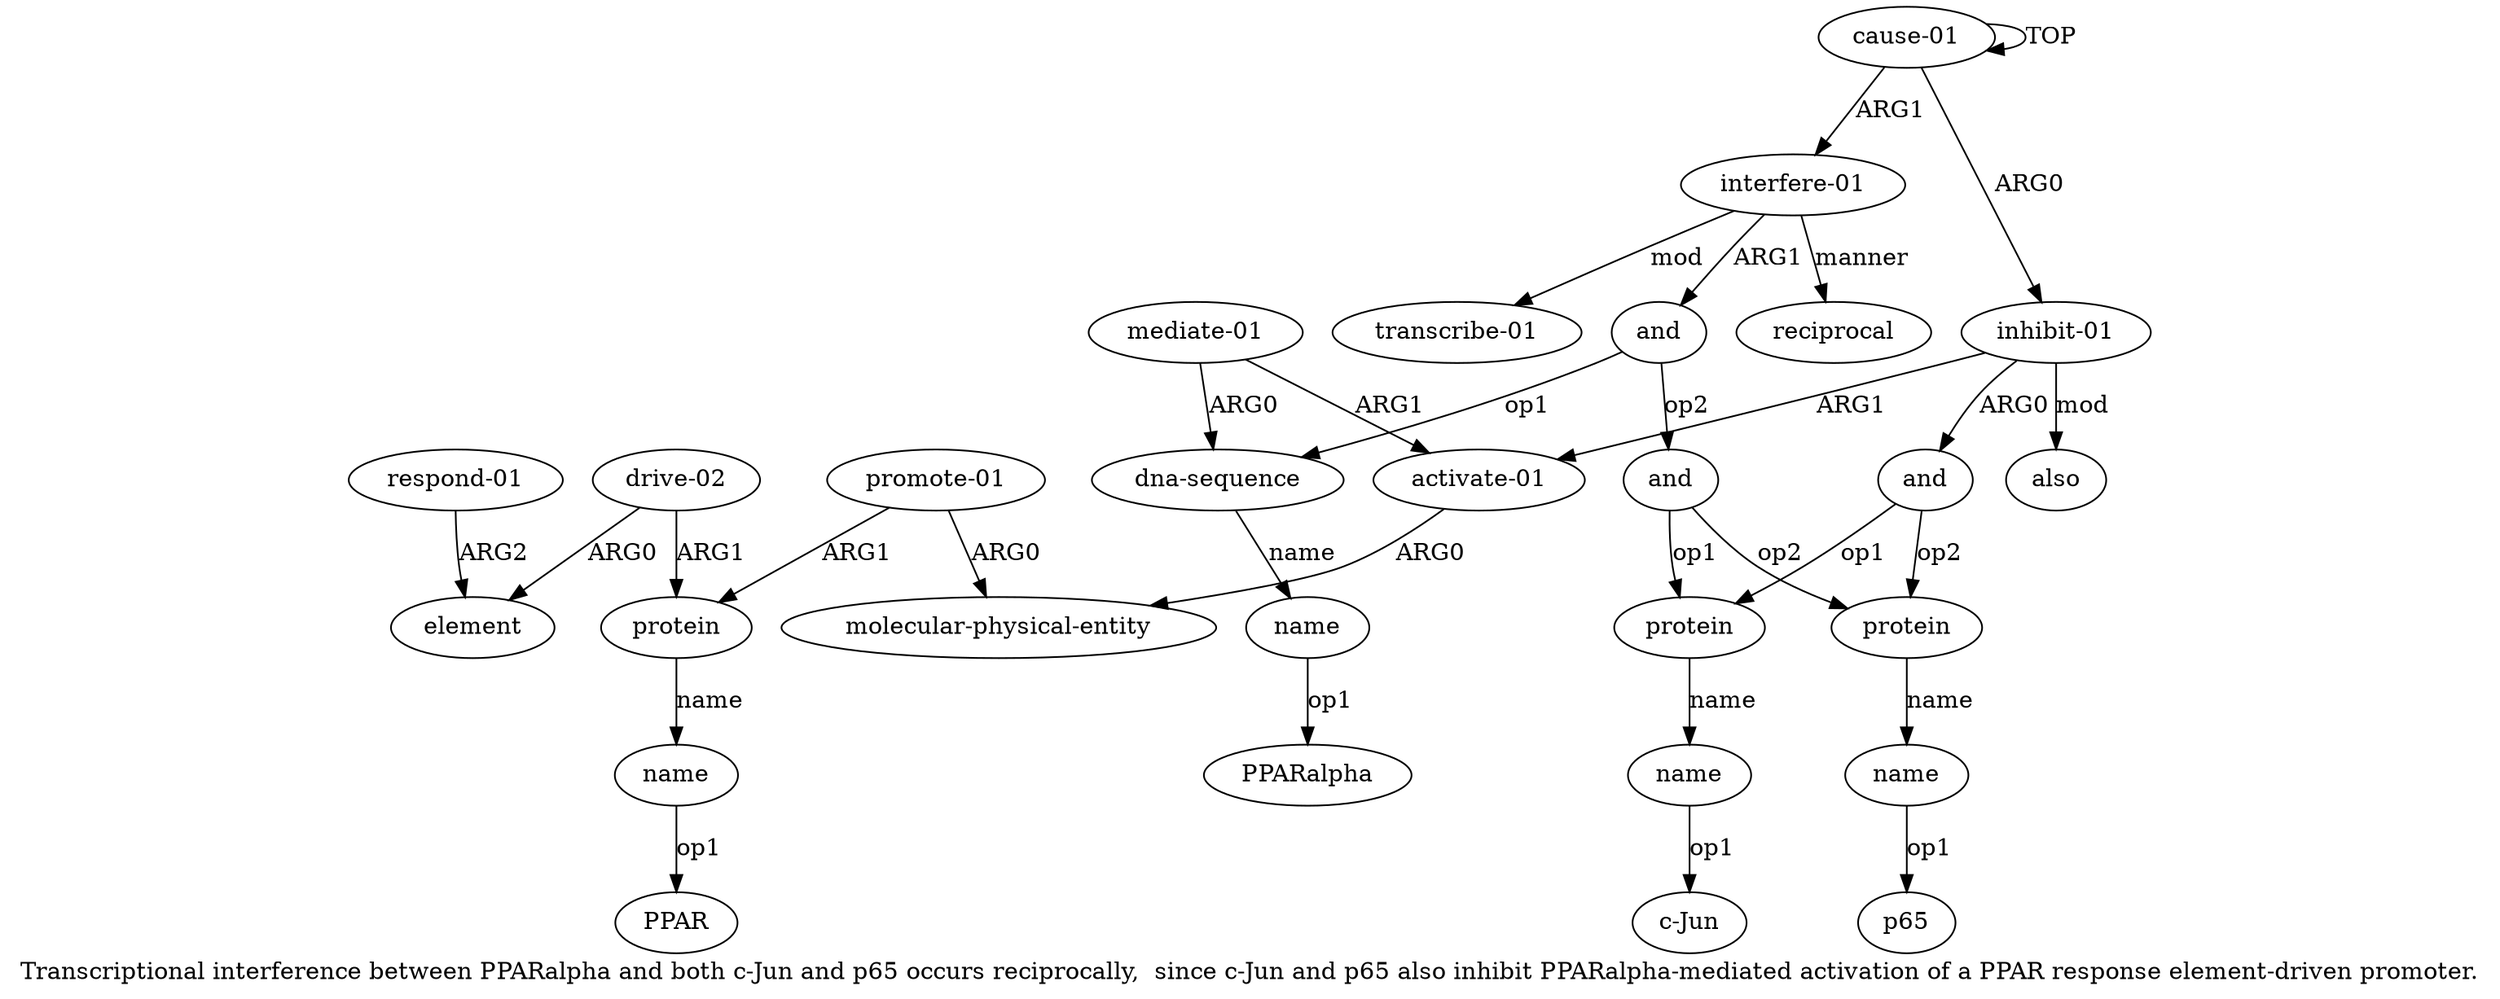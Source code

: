 digraph  {
	graph [label="Transcriptional interference between PPARalpha and both c-Jun and p65 occurs reciprocally,  since c-Jun and p65 also inhibit PPARalpha-mediated \
activation of a PPAR response element-driven promoter."];
	node [label="\N"];
	a20	 [color=black,
		gold_ind=20,
		gold_label=and,
		label=and,
		test_ind=20,
		test_label=and];
	a21	 [color=black,
		gold_ind=21,
		gold_label=and,
		label=and,
		test_ind=21,
		test_label=and];
	a20 -> a21 [key=0,
	color=black,
	gold_label=op2,
	label=op2,
	test_label=op2];
a16 [color=black,
	gold_ind=16,
	gold_label="dna-sequence",
	label="dna-sequence",
	test_ind=16,
	test_label="dna-sequence"];
a20 -> a16 [key=0,
color=black,
gold_label=op1,
label=op1,
test_label=op1];
a3 [color=black,
gold_ind=3,
gold_label=protein,
label=protein,
test_ind=3,
test_label=protein];
a21 -> a3 [key=0,
color=black,
gold_label=op1,
label=op1,
test_label=op1];
a5 [color=black,
gold_ind=5,
gold_label=protein,
label=protein,
test_ind=5,
test_label=protein];
a21 -> a5 [key=0,
color=black,
gold_label=op2,
label=op2,
test_label=op2];
a22 [color=black,
gold_ind=22,
gold_label=reciprocal,
label=reciprocal,
test_ind=22,
test_label=reciprocal];
a23 [color=black,
gold_ind=23,
gold_label="transcribe-01",
label="transcribe-01",
test_ind=23,
test_label="transcribe-01"];
"a17 PPARalpha" [color=black,
gold_ind=-1,
gold_label=PPARalpha,
label=PPARalpha,
test_ind=-1,
test_label=PPARalpha];
a15 [color=black,
gold_ind=15,
gold_label="mediate-01",
label="mediate-01",
test_ind=15,
test_label="mediate-01"];
a15 -> a16 [key=0,
color=black,
gold_label=ARG0,
label=ARG0,
test_label=ARG0];
a7 [color=black,
gold_ind=7,
gold_label="activate-01",
label="activate-01",
test_ind=7,
test_label="activate-01"];
a15 -> a7 [key=0,
color=black,
gold_label=ARG1,
label=ARG1,
test_label=ARG1];
a14 [color=black,
gold_ind=14,
gold_label="respond-01",
label="respond-01",
test_ind=14,
test_label="respond-01"];
a13 [color=black,
gold_ind=13,
gold_label=element,
label=element,
test_ind=13,
test_label=element];
a14 -> a13 [key=0,
color=black,
gold_label=ARG2,
label=ARG2,
test_label=ARG2];
a17 [color=black,
gold_ind=17,
gold_label=name,
label=name,
test_ind=17,
test_label=name];
a17 -> "a17 PPARalpha" [key=0,
color=black,
gold_label=op1,
label=op1,
test_label=op1];
a16 -> a17 [key=0,
color=black,
gold_label=name,
label=name,
test_label=name];
a11 [color=black,
gold_ind=11,
gold_label=name,
label=name,
test_ind=11,
test_label=name];
"a11 PPAR" [color=black,
gold_ind=-1,
gold_label=PPAR,
label=PPAR,
test_ind=-1,
test_label=PPAR];
a11 -> "a11 PPAR" [key=0,
color=black,
gold_label=op1,
label=op1,
test_label=op1];
a10 [color=black,
gold_ind=10,
gold_label=protein,
label=protein,
test_ind=10,
test_label=protein];
a10 -> a11 [key=0,
color=black,
gold_label=name,
label=name,
test_label=name];
a12 [color=black,
gold_ind=12,
gold_label="drive-02",
label="drive-02",
test_ind=12,
test_label="drive-02"];
a12 -> a10 [key=0,
color=black,
gold_label=ARG1,
label=ARG1,
test_label=ARG1];
a12 -> a13 [key=0,
color=black,
gold_label=ARG0,
label=ARG0,
test_label=ARG0];
a19 [color=black,
gold_ind=19,
gold_label="interfere-01",
label="interfere-01",
test_ind=19,
test_label="interfere-01"];
a19 -> a20 [key=0,
color=black,
gold_label=ARG1,
label=ARG1,
test_label=ARG1];
a19 -> a22 [key=0,
color=black,
gold_label=manner,
label=manner,
test_label=manner];
a19 -> a23 [key=0,
color=black,
gold_label=mod,
label=mod,
test_label=mod];
a18 [color=black,
gold_ind=18,
gold_label=also,
label=also,
test_ind=18,
test_label=also];
a1 [color=black,
gold_ind=1,
gold_label="inhibit-01",
label="inhibit-01",
test_ind=1,
test_label="inhibit-01"];
a1 -> a18 [key=0,
color=black,
gold_label=mod,
label=mod,
test_label=mod];
a2 [color=black,
gold_ind=2,
gold_label=and,
label=and,
test_ind=2,
test_label=and];
a1 -> a2 [key=0,
color=black,
gold_label=ARG0,
label=ARG0,
test_label=ARG0];
a1 -> a7 [key=0,
color=black,
gold_label=ARG1,
label=ARG1,
test_label=ARG1];
a0 [color=black,
gold_ind=0,
gold_label="cause-01",
label="cause-01",
test_ind=0,
test_label="cause-01"];
a0 -> a19 [key=0,
color=black,
gold_label=ARG1,
label=ARG1,
test_label=ARG1];
a0 -> a1 [key=0,
color=black,
gold_label=ARG0,
label=ARG0,
test_label=ARG0];
a0 -> a0 [key=0,
color=black,
gold_label=TOP,
label=TOP,
test_label=TOP];
a4 [color=black,
gold_ind=4,
gold_label=name,
label=name,
test_ind=4,
test_label=name];
a3 -> a4 [key=0,
color=black,
gold_label=name,
label=name,
test_label=name];
a2 -> a3 [key=0,
color=black,
gold_label=op1,
label=op1,
test_label=op1];
a2 -> a5 [key=0,
color=black,
gold_label=op2,
label=op2,
test_label=op2];
a6 [color=black,
gold_ind=6,
gold_label=name,
label=name,
test_ind=6,
test_label=name];
a5 -> a6 [key=0,
color=black,
gold_label=name,
label=name,
test_label=name];
"a4 c-Jun" [color=black,
gold_ind=-1,
gold_label="c-Jun",
label="c-Jun",
test_ind=-1,
test_label="c-Jun"];
a4 -> "a4 c-Jun" [key=0,
color=black,
gold_label=op1,
label=op1,
test_label=op1];
a8 [color=black,
gold_ind=8,
gold_label="molecular-physical-entity",
label="molecular-physical-entity",
test_ind=8,
test_label="molecular-physical-entity"];
a7 -> a8 [key=0,
color=black,
gold_label=ARG0,
label=ARG0,
test_label=ARG0];
"a6 p65" [color=black,
gold_ind=-1,
gold_label=p65,
label=p65,
test_ind=-1,
test_label=p65];
a6 -> "a6 p65" [key=0,
color=black,
gold_label=op1,
label=op1,
test_label=op1];
a9 [color=black,
gold_ind=9,
gold_label="promote-01",
label="promote-01",
test_ind=9,
test_label="promote-01"];
a9 -> a10 [key=0,
color=black,
gold_label=ARG1,
label=ARG1,
test_label=ARG1];
a9 -> a8 [key=0,
color=black,
gold_label=ARG0,
label=ARG0,
test_label=ARG0];
}
